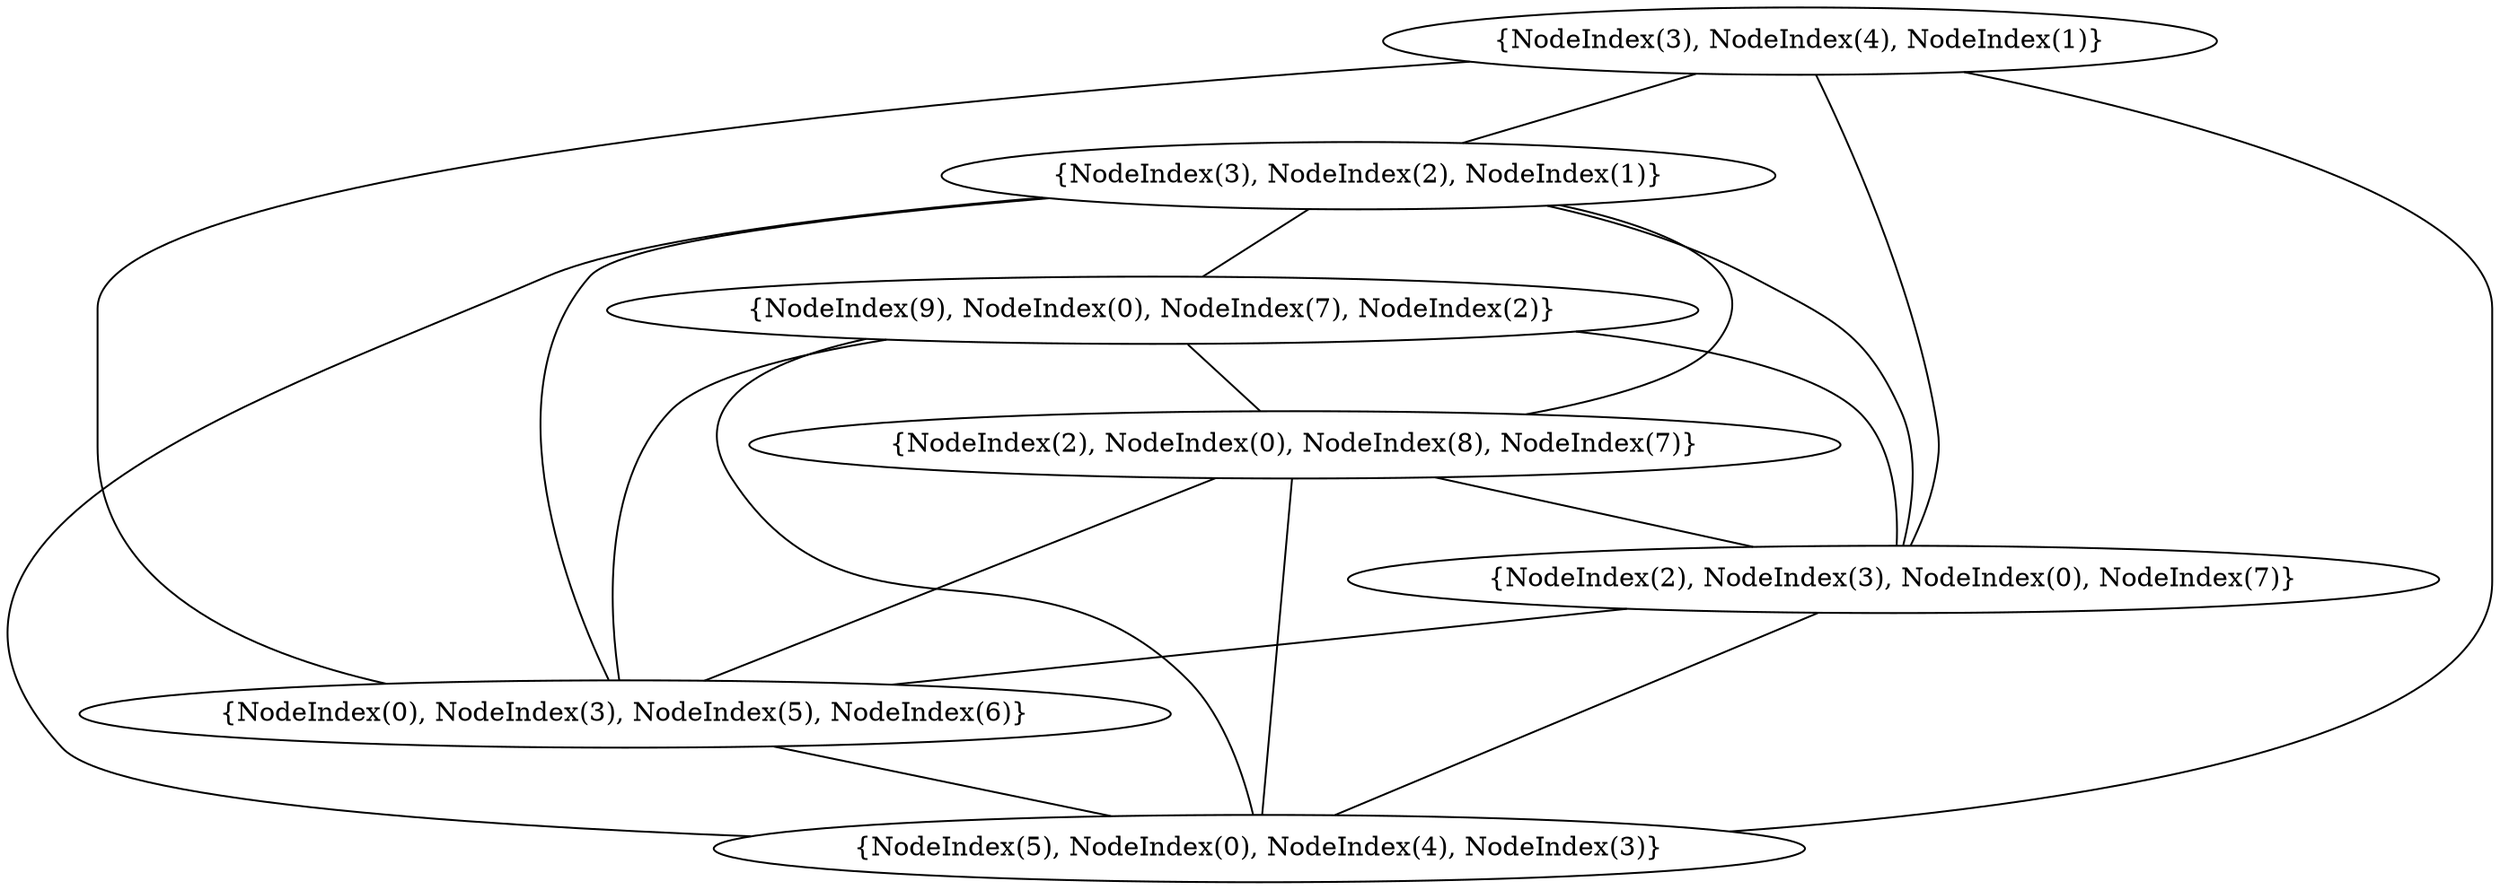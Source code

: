 graph {
    0 [ label = "{NodeIndex(5), NodeIndex(0), NodeIndex(4), NodeIndex(3)}" ]
    1 [ label = "{NodeIndex(0), NodeIndex(3), NodeIndex(5), NodeIndex(6)}" ]
    2 [ label = "{NodeIndex(2), NodeIndex(3), NodeIndex(0), NodeIndex(7)}" ]
    3 [ label = "{NodeIndex(2), NodeIndex(0), NodeIndex(8), NodeIndex(7)}" ]
    4 [ label = "{NodeIndex(9), NodeIndex(0), NodeIndex(7), NodeIndex(2)}" ]
    5 [ label = "{NodeIndex(3), NodeIndex(2), NodeIndex(1)}" ]
    6 [ label = "{NodeIndex(3), NodeIndex(4), NodeIndex(1)}" ]
    1 -- 0 [ ]
    2 -- 0 [ ]
    2 -- 1 [ ]
    3 -- 0 [ ]
    3 -- 1 [ ]
    3 -- 2 [ ]
    4 -- 0 [ ]
    4 -- 1 [ ]
    4 -- 2 [ ]
    4 -- 3 [ ]
    5 -- 0 [ ]
    5 -- 1 [ ]
    5 -- 2 [ ]
    5 -- 3 [ ]
    5 -- 4 [ ]
    6 -- 0 [ ]
    6 -- 1 [ ]
    6 -- 2 [ ]
    6 -- 5 [ ]
}
